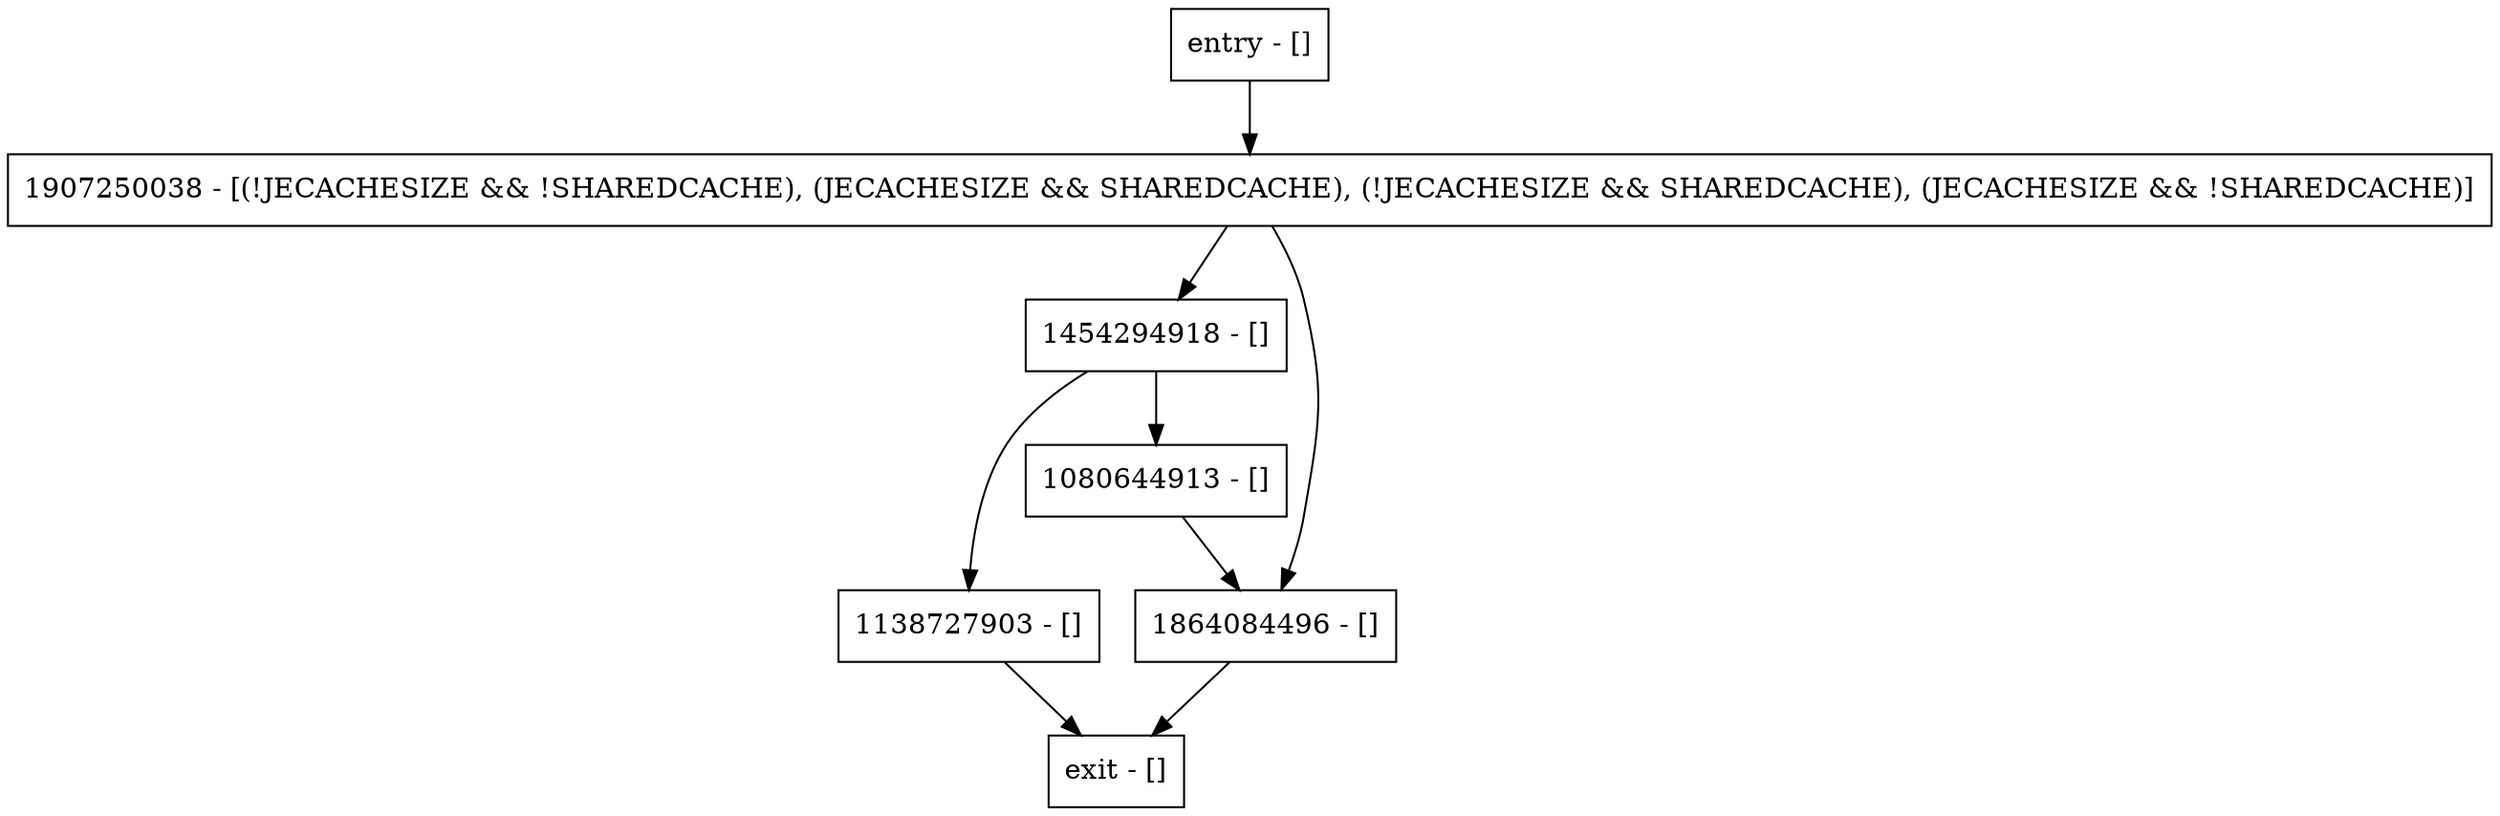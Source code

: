 digraph addToSharedCacheEnvs {
node [shape=record];
1454294918 [label="1454294918 - []"];
1138727903 [label="1138727903 - []"];
entry [label="entry - []"];
exit [label="exit - []"];
1080644913 [label="1080644913 - []"];
1907250038 [label="1907250038 - [(!JECACHESIZE && !SHAREDCACHE), (JECACHESIZE && SHAREDCACHE), (!JECACHESIZE && SHAREDCACHE), (JECACHESIZE && !SHAREDCACHE)]"];
1864084496 [label="1864084496 - []"];
entry;
exit;
1454294918 -> 1138727903;
1454294918 -> 1080644913;
1138727903 -> exit;
entry -> 1907250038;
1080644913 -> 1864084496;
1907250038 -> 1454294918;
1907250038 -> 1864084496;
1864084496 -> exit;
}
